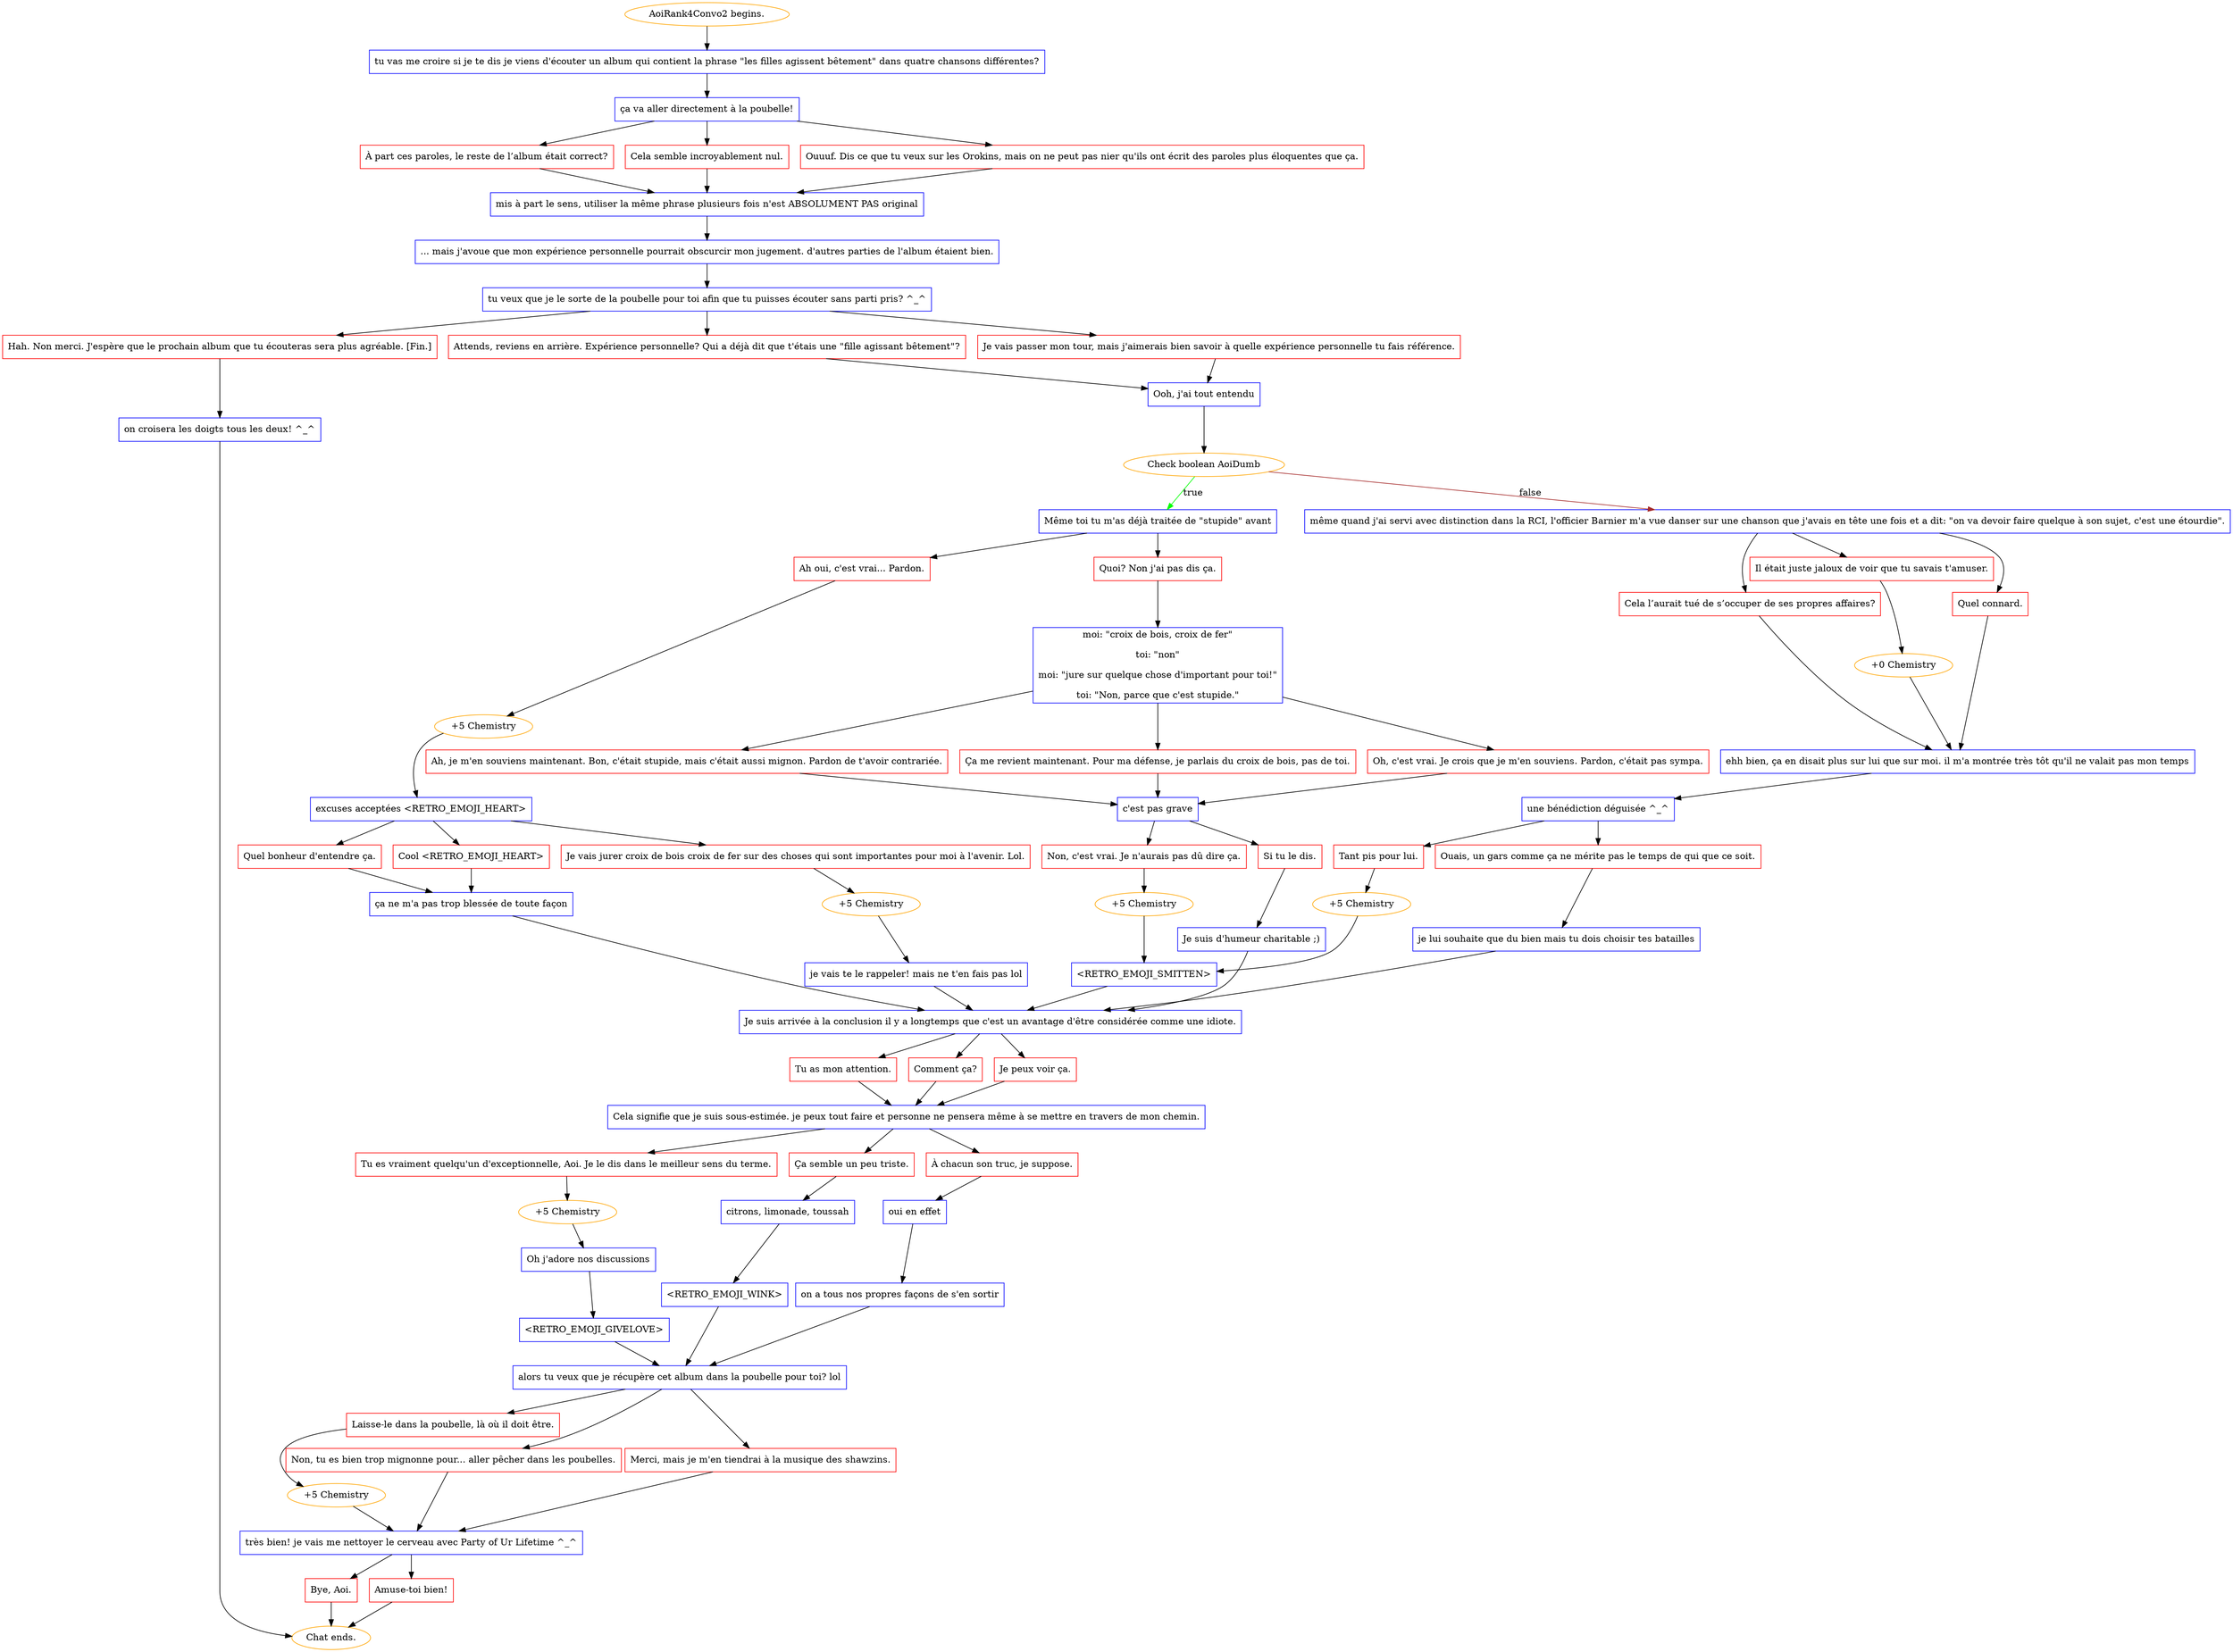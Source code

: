 digraph {
	"AoiRank4Convo2 begins." [color=orange];
		"AoiRank4Convo2 begins." -> j3419039285;
	j3419039285 [label="tu vas me croire si je te dis je viens d'écouter un album qui contient la phrase \"les filles agissent bêtement\" dans quatre chansons différentes?",shape=box,color=blue];
		j3419039285 -> j796434890;
	j796434890 [label="ça va aller directement à la poubelle!",shape=box,color=blue];
		j796434890 -> j2018331683;
		j796434890 -> j1290640111;
		j796434890 -> j2377954576;
	j2018331683 [label="À part ces paroles, le reste de l’album était correct?",shape=box,color=red];
		j2018331683 -> j899688717;
	j1290640111 [label="Cela semble incroyablement nul.",shape=box,color=red];
		j1290640111 -> j899688717;
	j2377954576 [label="Ouuuf. Dis ce que tu veux sur les Orokins, mais on ne peut pas nier qu'ils ont écrit des paroles plus éloquentes que ça.",shape=box,color=red];
		j2377954576 -> j899688717;
	j899688717 [label="mis à part le sens, utiliser la même phrase plusieurs fois n'est ABSOLUMENT PAS original",shape=box,color=blue];
		j899688717 -> j2333714238;
	j2333714238 [label="... mais j'avoue que mon expérience personnelle pourrait obscurcir mon jugement. d'autres parties de l'album étaient bien.",shape=box,color=blue];
		j2333714238 -> j3376286375;
	j3376286375 [label="tu veux que je le sorte de la poubelle pour toi afin que tu puisses écouter sans parti pris? ^_^",shape=box,color=blue];
		j3376286375 -> j3667421083;
		j3376286375 -> j762811390;
		j3376286375 -> j2394384153;
	j3667421083 [label="Je vais passer mon tour, mais j'aimerais bien savoir à quelle expérience personnelle tu fais référence.",shape=box,color=red];
		j3667421083 -> j3594717691;
	j762811390 [label="Attends, reviens en arrière. Expérience personnelle? Qui a déjà dit que t'étais une \"fille agissant bêtement\"?",shape=box,color=red];
		j762811390 -> j3594717691;
	j2394384153 [label="Hah. Non merci. J'espère que le prochain album que tu écouteras sera plus agréable. [Fin.]",shape=box,color=red];
		j2394384153 -> j4244968449;
	j3594717691 [label="Ooh, j'ai tout entendu",shape=box,color=blue];
		j3594717691 -> j3849776206;
	j4244968449 [label="on croisera les doigts tous les deux! ^_^",shape=box,color=blue];
		j4244968449 -> "Chat ends.";
	j3849776206 [label="Check boolean AoiDumb",color=orange];
		j3849776206 -> j118934370 [label=true,color=green];
		j3849776206 -> j1562016546 [label=false,color=brown];
	"Chat ends." [color=orange];
	j118934370 [label="Même toi tu m'as déjà traitée de \"stupide\" avant",shape=box,color=blue];
		j118934370 -> j2248740918;
		j118934370 -> j2302475559;
	j1562016546 [label="même quand j'ai servi avec distinction dans la RCI, l'officier Barnier m'a vue danser sur une chanson que j'avais en tête une fois et a dit: \"on va devoir faire quelque à son sujet, c'est une étourdie\".",shape=box,color=blue];
		j1562016546 -> j139948943;
		j1562016546 -> j47762197;
		j1562016546 -> j1461788691;
	j2248740918 [label="Quoi? Non j'ai pas dis ça.",shape=box,color=red];
		j2248740918 -> j2524460458;
	j2302475559 [label="Ah oui, c'est vrai... Pardon.",shape=box,color=red];
		j2302475559 -> j678063014;
	j139948943 [label="Quel connard.",shape=box,color=red];
		j139948943 -> j3766339856;
	j47762197 [label="Il était juste jaloux de voir que tu savais t'amuser.",shape=box,color=red];
		j47762197 -> j3299688019;
	j1461788691 [label="Cela l’aurait tué de s’occuper de ses propres affaires?",shape=box,color=red];
		j1461788691 -> j3766339856;
	j2524460458 [label="moi: \"croix de bois, croix de fer\"
toi: \"non\"
moi: \"jure sur quelque chose d'important pour toi!\"
toi: \"Non, parce que c'est stupide.\"",shape=box,color=blue];
		j2524460458 -> j1920202074;
		j2524460458 -> j1101893723;
		j2524460458 -> j4094182137;
	j678063014 [label="+5 Chemistry",color=orange];
		j678063014 -> j3740732960;
	j3766339856 [label="ehh bien, ça en disait plus sur lui que sur moi. il m'a montrée très tôt qu'il ne valait pas mon temps",shape=box,color=blue];
		j3766339856 -> j1564817878;
	j3299688019 [label="+0 Chemistry",color=orange];
		j3299688019 -> j3766339856;
	j1920202074 [label="Ça me revient maintenant. Pour ma défense, je parlais du croix de bois, pas de toi.",shape=box,color=red];
		j1920202074 -> j2378715847;
	j1101893723 [label="Oh, c'est vrai. Je crois que je m'en souviens. Pardon, c'était pas sympa.",shape=box,color=red];
		j1101893723 -> j2378715847;
	j4094182137 [label="Ah, je m'en souviens maintenant. Bon, c'était stupide, mais c'était aussi mignon. Pardon de t'avoir contrariée.",shape=box,color=red];
		j4094182137 -> j2378715847;
	j3740732960 [label="excuses acceptées <RETRO_EMOJI_HEART>",shape=box,color=blue];
		j3740732960 -> j3771116043;
		j3740732960 -> j3429484926;
		j3740732960 -> j1385782031;
	j1564817878 [label="une bénédiction déguisée ^_^",shape=box,color=blue];
		j1564817878 -> j1070636572;
		j1564817878 -> j1277864275;
	j2378715847 [label="c'est pas grave",shape=box,color=blue];
		j2378715847 -> j2055720884;
		j2378715847 -> j2871263294;
	j3771116043 [label="Je vais jurer croix de bois croix de fer sur des choses qui sont importantes pour moi à l'avenir. Lol.",shape=box,color=red];
		j3771116043 -> j2399440355;
	j3429484926 [label="Cool <RETRO_EMOJI_HEART>",shape=box,color=red];
		j3429484926 -> j3675445469;
	j1385782031 [label="Quel bonheur d'entendre ça.",shape=box,color=red];
		j1385782031 -> j3675445469;
	j1070636572 [label="Tant pis pour lui.",shape=box,color=red];
		j1070636572 -> j3143342161;
	j1277864275 [label="Ouais, un gars comme ça ne mérite pas le temps de qui que ce soit.",shape=box,color=red];
		j1277864275 -> j3755740572;
	j2055720884 [label="Non, c'est vrai. Je n'aurais pas dû dire ça.",shape=box,color=red];
		j2055720884 -> j2222074499;
	j2871263294 [label="Si tu le dis.",shape=box,color=red];
		j2871263294 -> j1260978527;
	j2399440355 [label="+5 Chemistry",color=orange];
		j2399440355 -> j2559909797;
	j3675445469 [label="ça ne m'a pas trop blessée de toute façon",shape=box,color=blue];
		j3675445469 -> j2082166277;
	j3143342161 [label="+5 Chemistry",color=orange];
		j3143342161 -> j3550715192;
	j3755740572 [label="je lui souhaite que du bien mais tu dois choisir tes batailles",shape=box,color=blue];
		j3755740572 -> j2082166277;
	j2222074499 [label="+5 Chemistry",color=orange];
		j2222074499 -> j3550715192;
	j1260978527 [label="Je suis d'humeur charitable ;)",shape=box,color=blue];
		j1260978527 -> j2082166277;
	j2559909797 [label="je vais te le rappeler! mais ne t'en fais pas lol",shape=box,color=blue];
		j2559909797 -> j2082166277;
	j2082166277 [label="Je suis arrivée à la conclusion il y a longtemps que c'est un avantage d'être considérée comme une idiote.",shape=box,color=blue];
		j2082166277 -> j230789859;
		j2082166277 -> j3564103772;
		j2082166277 -> j1257543435;
	j3550715192 [label="<RETRO_EMOJI_SMITTEN>",shape=box,color=blue];
		j3550715192 -> j2082166277;
	j230789859 [label="Comment ça?",shape=box,color=red];
		j230789859 -> j2025084588;
	j3564103772 [label="Je peux voir ça.",shape=box,color=red];
		j3564103772 -> j2025084588;
	j1257543435 [label="Tu as mon attention.",shape=box,color=red];
		j1257543435 -> j2025084588;
	j2025084588 [label="Cela signifie que je suis sous-estimée. je peux tout faire et personne ne pensera même à se mettre en travers de mon chemin.",shape=box,color=blue];
		j2025084588 -> j2871296346;
		j2025084588 -> j2629661190;
		j2025084588 -> j4119151462;
	j2871296346 [label="Ça semble un peu triste.",shape=box,color=red];
		j2871296346 -> j3643482792;
	j2629661190 [label="Tu es vraiment quelqu'un d'exceptionnelle, Aoi. Je le dis dans le meilleur sens du terme.",shape=box,color=red];
		j2629661190 -> j2082762403;
	j4119151462 [label="À chacun son truc, je suppose.",shape=box,color=red];
		j4119151462 -> j3007922596;
	j3643482792 [label="citrons, limonade, toussah",shape=box,color=blue];
		j3643482792 -> j1173406698;
	j2082762403 [label="+5 Chemistry",color=orange];
		j2082762403 -> j3094204840;
	j3007922596 [label="oui en effet",shape=box,color=blue];
		j3007922596 -> j3969076595;
	j1173406698 [label="<RETRO_EMOJI_WINK>",shape=box,color=blue];
		j1173406698 -> j4061892115;
	j3094204840 [label="Oh j'adore nos discussions",shape=box,color=blue];
		j3094204840 -> j461548136;
	j3969076595 [label="on a tous nos propres façons de s'en sortir",shape=box,color=blue];
		j3969076595 -> j4061892115;
	j4061892115 [label="alors tu veux que je récupère cet album dans la poubelle pour toi? lol",shape=box,color=blue];
		j4061892115 -> j613443407;
		j4061892115 -> j3011059682;
		j4061892115 -> j1231326834;
	j461548136 [label="<RETRO_EMOJI_GIVELOVE>",shape=box,color=blue];
		j461548136 -> j4061892115;
	j613443407 [label="Non, tu es bien trop mignonne pour... aller pêcher dans les poubelles.",shape=box,color=red];
		j613443407 -> j4266184077;
	j3011059682 [label="Laisse-le dans la poubelle, là où il doit être.",shape=box,color=red];
		j3011059682 -> j246374136;
	j1231326834 [label="Merci, mais je m'en tiendrai à la musique des shawzins.",shape=box,color=red];
		j1231326834 -> j4266184077;
	j4266184077 [label="très bien! je vais me nettoyer le cerveau avec Party of Ur Lifetime ^_^",shape=box,color=blue];
		j4266184077 -> j738107773;
		j4266184077 -> j3213144678;
	j246374136 [label="+5 Chemistry",color=orange];
		j246374136 -> j4266184077;
	j738107773 [label="Amuse-toi bien!",shape=box,color=red];
		j738107773 -> "Chat ends.";
	j3213144678 [label="Bye, Aoi.",shape=box,color=red];
		j3213144678 -> "Chat ends.";
}